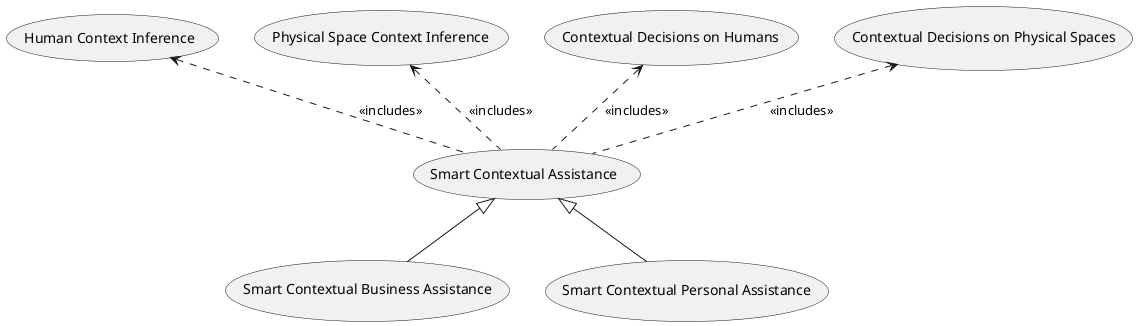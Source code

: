 @startuml

usecase (Smart Contextual Assistance) as assistUC
usecase (Smart Contextual Business Assistance) as bizzAssistUC
usecase (Smart Contextual Personal Assistance) as myAssistUC
usecase (Human Context Inference) as humanCtxtUC
usecase (Physical Space Context Inference) as spaceCtxtUC
usecase (Contextual Decisions on Humans) as smartHumanUC
usecase (Contextual Decisions on Physical Spaces) as smartSpaceUC

smartHumanUC <.. assistUC : <<includes>>
humanCtxtUC <.. assistUC : <<includes>>
smartSpaceUC <.. assistUC : <<includes>>
spaceCtxtUC <.. assistUC : <<includes>>

assistUC <|-- bizzAssistUC
assistUC <|-- myAssistUC


@enduml
